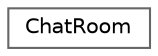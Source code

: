 digraph "Graphical Class Hierarchy"
{
 // LATEX_PDF_SIZE
  bgcolor="transparent";
  edge [fontname=Helvetica,fontsize=10,labelfontname=Helvetica,labelfontsize=10];
  node [fontname=Helvetica,fontsize=10,shape=box,height=0.2,width=0.4];
  rankdir="LR";
  Node0 [id="Node000000",label="ChatRoom",height=0.2,width=0.4,color="grey40", fillcolor="white", style="filled",URL="$class_chat_room.html",tooltip="The ChatRoom class represents a chat room with messages and participants."];
}
